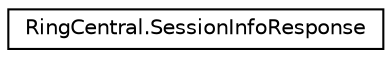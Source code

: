digraph "Graphical Class Hierarchy"
{
 // LATEX_PDF_SIZE
  edge [fontname="Helvetica",fontsize="10",labelfontname="Helvetica",labelfontsize="10"];
  node [fontname="Helvetica",fontsize="10",shape=record];
  rankdir="LR";
  Node0 [label="RingCentral.SessionInfoResponse",height=0.2,width=0.4,color="black", fillcolor="white", style="filled",URL="$classRingCentral_1_1SessionInfoResponse.html",tooltip=" "];
}
